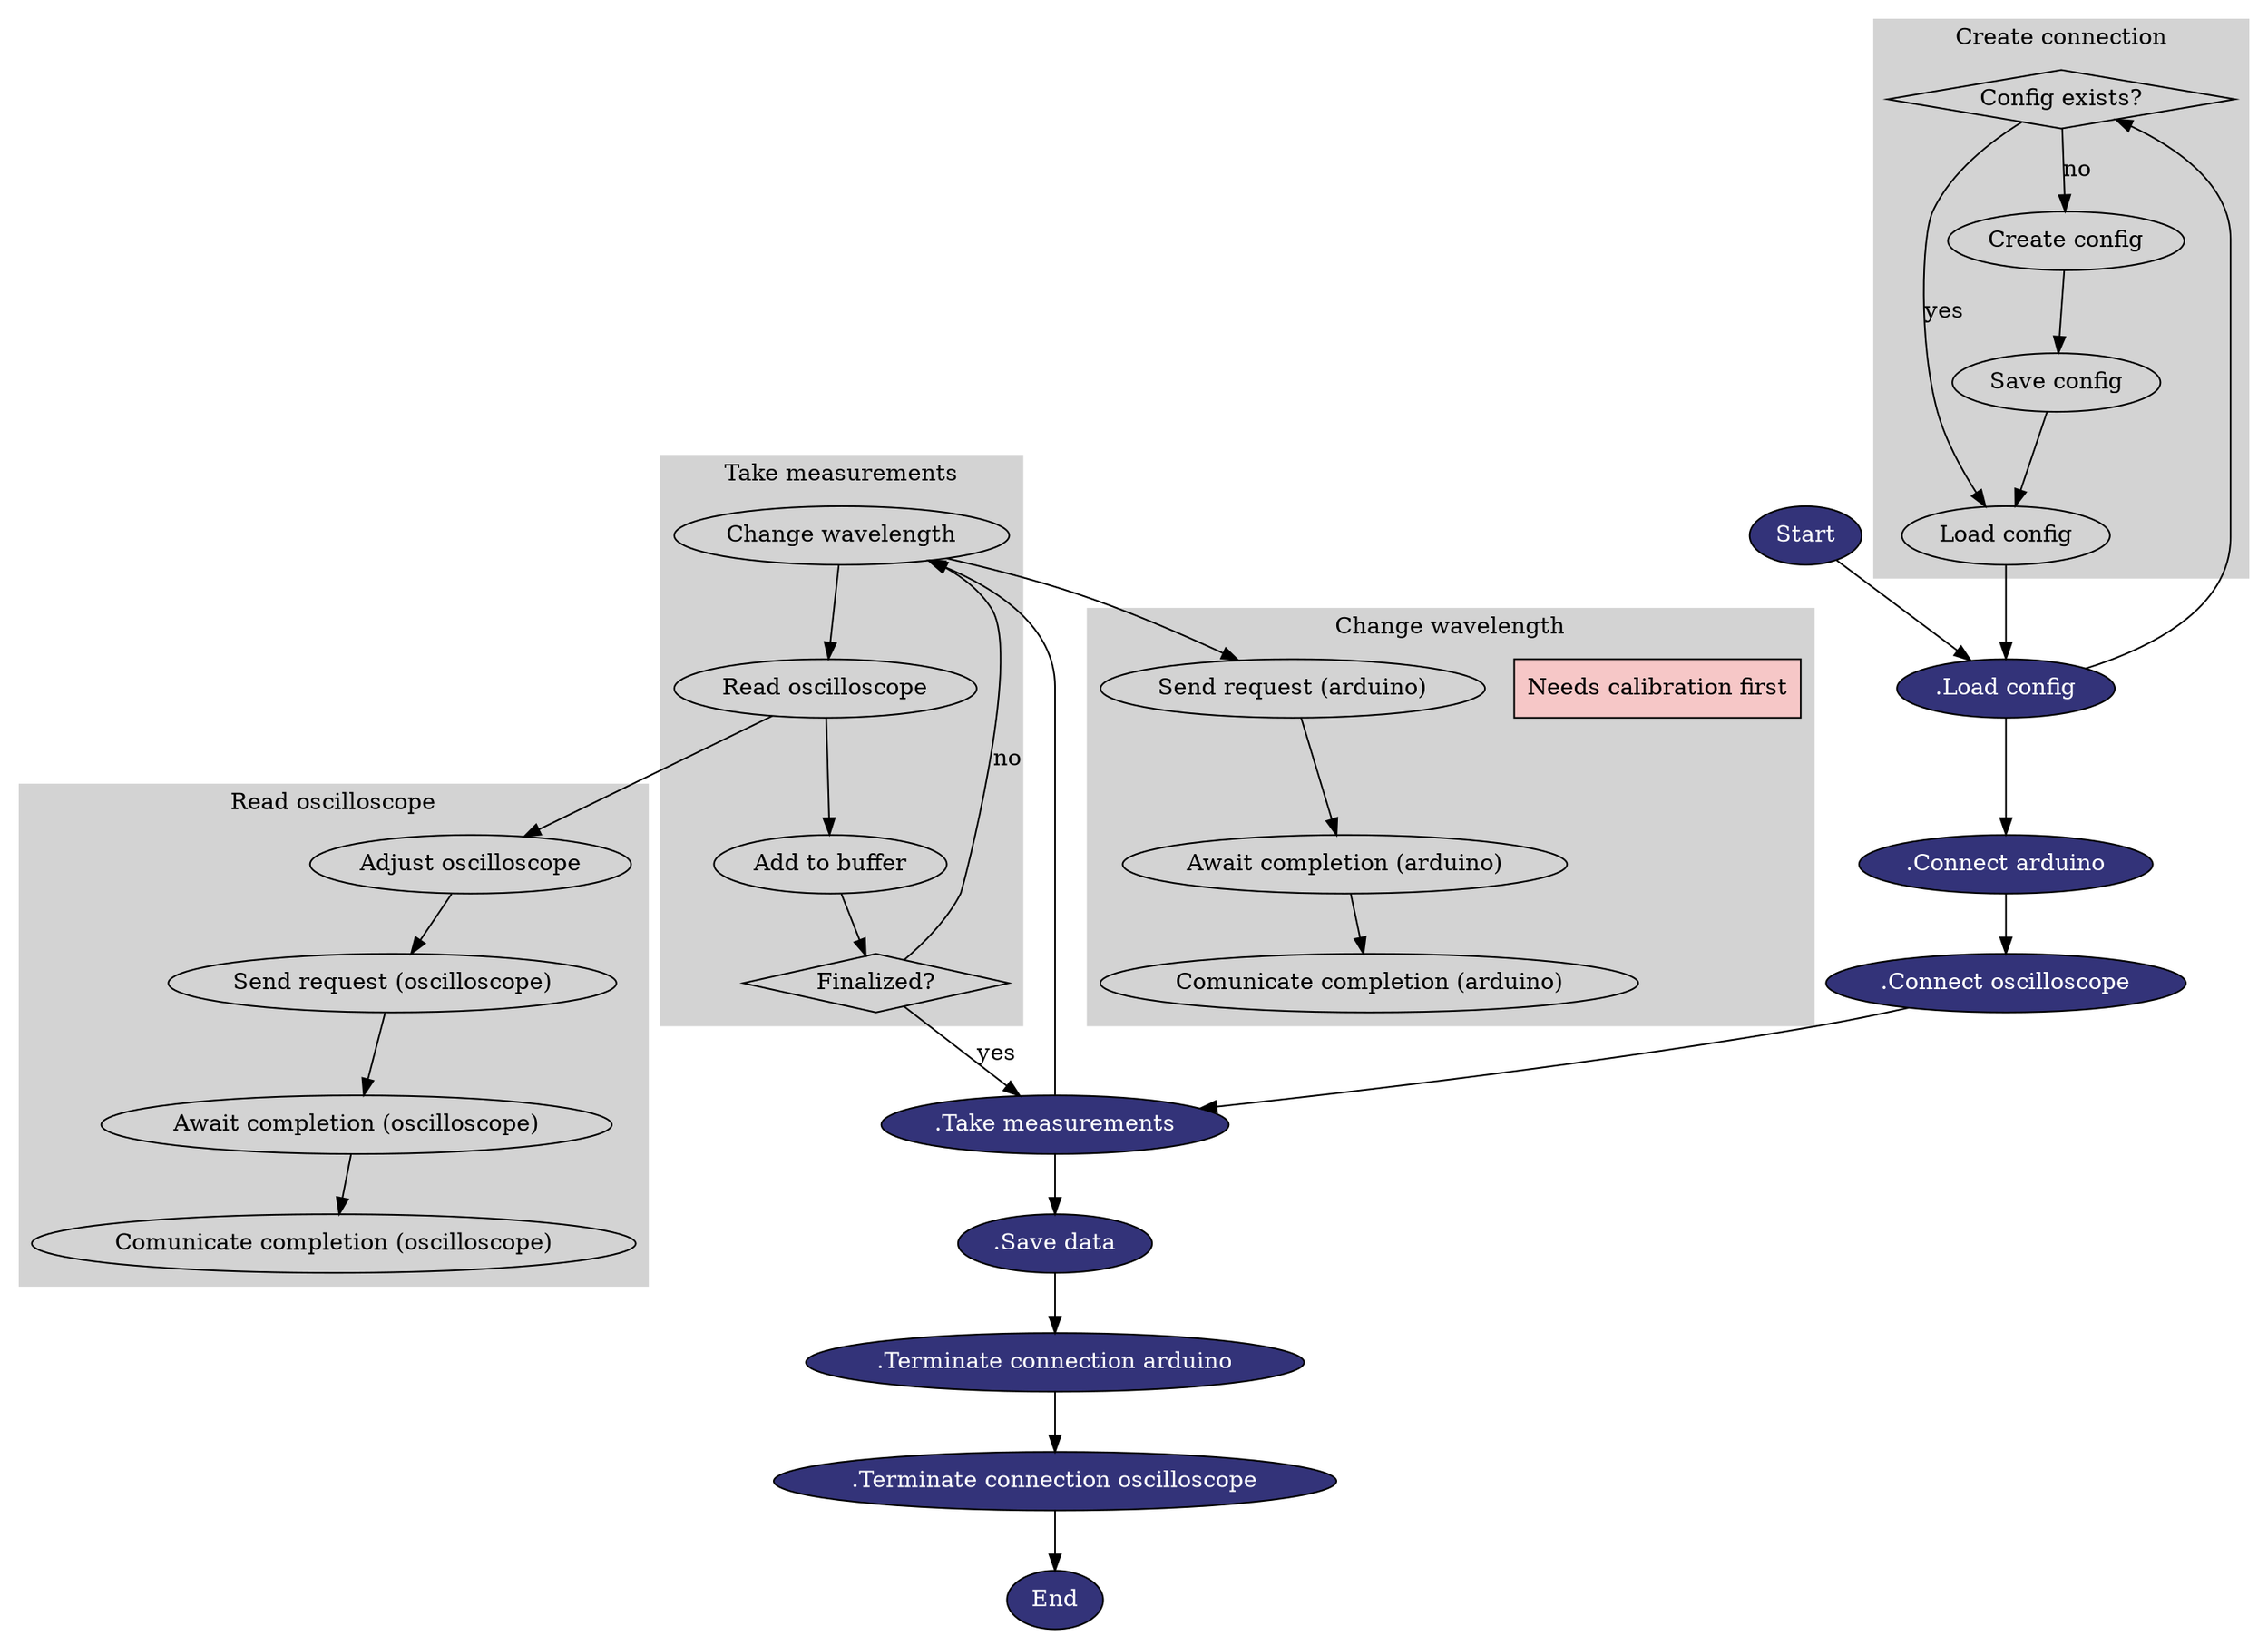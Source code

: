 digraph G {
    // concentrate=true
    Start [fillcolor="#333379" fontcolor=white style=filled]
    ".Load config" [fillcolor="#333379" fontcolor=white style=filled]
    ".Connect arduino" [fillcolor="#333379" fontcolor=white style=filled]
    ".Connect oscilloscope" [fillcolor="#333379" fontcolor=white style=filled]
    ".Take measurements" [fillcolor="#333379" fontcolor=white style=filled]
    ".Save data" [fillcolor="#333379" fontcolor=white style=filled]
    ".Terminate connection arduino" [fillcolor="#333379" fontcolor=white style=filled]
    ".Terminate connection oscilloscope" [fillcolor="#333379" fontcolor=white style=filled]
    "End" [fillcolor="#333379" fontcolor=white style=filled]

    subgraph cluster_config {
        label="Create connection";
        style=filled;
		color=lightgrey;
        
        "Config exists?"[shape=diamond]
        "Load config"
        "Create config"
        "Save config"
    }


    subgraph cluster_measurements {
        label="Take measurements";
        style=filled;
		color=lightgrey;

        "Change wavelength"
        "Read oscilloscope"
        "Add to buffer"
        "Finalized?"[shape=diamond]
    }


    subgraph cluster_read_oscilloscope {
        label="Read oscilloscope";
        style=filled;
        color=lightgrey;

        "Adjust oscilloscope"
        "Send request (oscilloscope)"
        "Await completion (oscilloscope)"
        "Comunicate completion (oscilloscope)"
    }

    subgraph cluster_change_wavelength {
        label="Change wavelength";
        style=filled;
        color=lightgrey;
        
        "Needs calibration first" [shape=rectangle fillcolor="#f6c7c7" style=filled]
        "Send request (arduino)"
        "Await completion (arduino)"
        "Comunicate completion (arduino)"
    }

    Start -> ".Load config" -> ".Connect arduino" -> ".Connect oscilloscope" -> ".Take measurements"
    -> ".Save data" -> ".Terminate connection arduino" -> ".Terminate connection oscilloscope" -> "End"

    ".Load config" -> "Config exists?"
    "Config exists?" -> "Load config" [label=yes]
    "Config exists?" -> "Create config" [label=no]
    "Create config" -> "Save config" -> "Load config" 
    "Load config" -> ".Load config"

    ".Take measurements" -> "Change wavelength"
    "Change wavelength" -> "Read oscilloscope" -> 
    "Add to buffer" -> "Finalized?"
    "Change wavelength" -> "Send request (arduino)"
    "Read oscilloscope" -> "Adjust oscilloscope"
    "Finalized?" -> "Change wavelength" [label=no]
    "Finalized?" -> ".Take measurements"[label=yes]
    
    "Adjust oscilloscope" -> "Send request (oscilloscope)" 
    -> "Await completion (oscilloscope)" -> "Comunicate completion (oscilloscope)"

    "Send request (arduino)" -> "Await completion (arduino)"
    -> "Comunicate completion (arduino)"

}